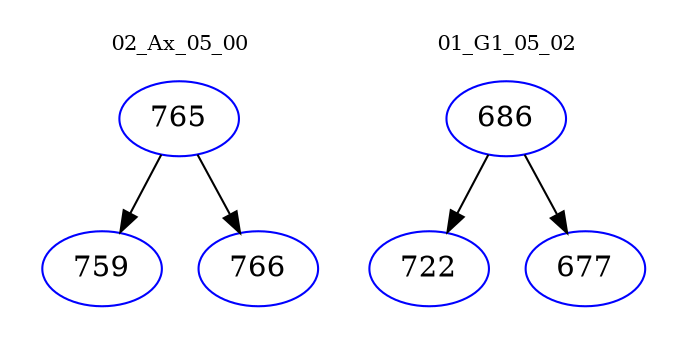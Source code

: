 digraph{
subgraph cluster_0 {
color = white
label = "02_Ax_05_00";
fontsize=10;
T0_765 [label="765", color="blue"]
T0_765 -> T0_759 [color="black"]
T0_759 [label="759", color="blue"]
T0_765 -> T0_766 [color="black"]
T0_766 [label="766", color="blue"]
}
subgraph cluster_1 {
color = white
label = "01_G1_05_02";
fontsize=10;
T1_686 [label="686", color="blue"]
T1_686 -> T1_722 [color="black"]
T1_722 [label="722", color="blue"]
T1_686 -> T1_677 [color="black"]
T1_677 [label="677", color="blue"]
}
}
